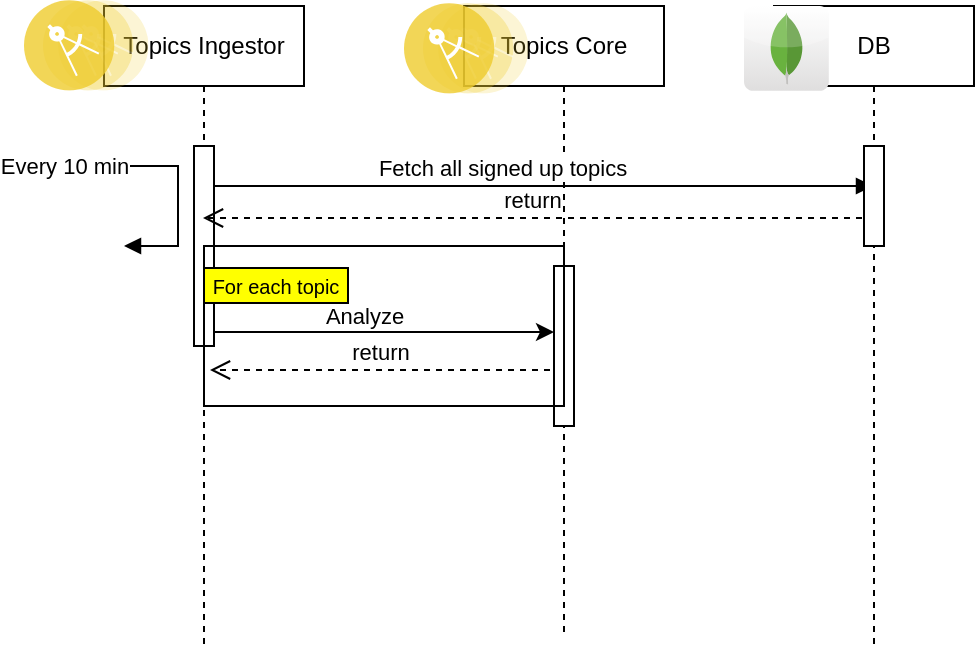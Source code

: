 <mxfile version="23.1.7" type="device">
  <diagram name="Page-1" id="2YBvvXClWsGukQMizWep">
    <mxGraphModel dx="2524" dy="786" grid="1" gridSize="10" guides="1" tooltips="1" connect="1" arrows="1" fold="1" page="1" pageScale="1" pageWidth="850" pageHeight="1100" math="0" shadow="0">
      <root>
        <mxCell id="0" />
        <mxCell id="1" parent="0" />
        <mxCell id="aM9ryv3xv72pqoxQDRHE-1" value="Topics Ingestor" style="shape=umlLifeline;perimeter=lifelinePerimeter;whiteSpace=wrap;html=1;container=0;dropTarget=0;collapsible=0;recursiveResize=0;outlineConnect=0;portConstraint=eastwest;newEdgeStyle={&quot;edgeStyle&quot;:&quot;elbowEdgeStyle&quot;,&quot;elbow&quot;:&quot;vertical&quot;,&quot;curved&quot;:0,&quot;rounded&quot;:0};" parent="1" vertex="1">
          <mxGeometry x="40" y="40" width="100" height="320" as="geometry" />
        </mxCell>
        <mxCell id="aM9ryv3xv72pqoxQDRHE-2" value="" style="html=1;points=[];perimeter=orthogonalPerimeter;outlineConnect=0;targetShapes=umlLifeline;portConstraint=eastwest;newEdgeStyle={&quot;edgeStyle&quot;:&quot;elbowEdgeStyle&quot;,&quot;elbow&quot;:&quot;vertical&quot;,&quot;curved&quot;:0,&quot;rounded&quot;:0};" parent="aM9ryv3xv72pqoxQDRHE-1" vertex="1">
          <mxGeometry x="45" y="70" width="10" height="100" as="geometry" />
        </mxCell>
        <mxCell id="aM9ryv3xv72pqoxQDRHE-5" value="Topics Core" style="shape=umlLifeline;perimeter=lifelinePerimeter;whiteSpace=wrap;html=1;container=0;dropTarget=0;collapsible=0;recursiveResize=0;outlineConnect=0;portConstraint=eastwest;newEdgeStyle={&quot;edgeStyle&quot;:&quot;elbowEdgeStyle&quot;,&quot;elbow&quot;:&quot;vertical&quot;,&quot;curved&quot;:0,&quot;rounded&quot;:0};" parent="1" vertex="1">
          <mxGeometry x="220" y="40" width="100" height="315" as="geometry" />
        </mxCell>
        <mxCell id="aM9ryv3xv72pqoxQDRHE-6" value="" style="html=1;points=[];perimeter=orthogonalPerimeter;outlineConnect=0;targetShapes=umlLifeline;portConstraint=eastwest;newEdgeStyle={&quot;edgeStyle&quot;:&quot;elbowEdgeStyle&quot;,&quot;elbow&quot;:&quot;vertical&quot;,&quot;curved&quot;:0,&quot;rounded&quot;:0};" parent="aM9ryv3xv72pqoxQDRHE-5" vertex="1">
          <mxGeometry x="45" y="130" width="10" height="80" as="geometry" />
        </mxCell>
        <mxCell id="aM9ryv3xv72pqoxQDRHE-7" value="" style="html=1;verticalAlign=bottom;endArrow=block;edgeStyle=elbowEdgeStyle;elbow=vertical;curved=0;rounded=0;" parent="1" target="fSr2NTSRaPwt5kagfi9k-12" edge="1">
          <mxGeometry relative="1" as="geometry">
            <mxPoint x="95" y="130" as="sourcePoint" />
            <Array as="points">
              <mxPoint x="180" y="130" />
            </Array>
            <mxPoint x="265" y="130" as="targetPoint" />
          </mxGeometry>
        </mxCell>
        <mxCell id="fSr2NTSRaPwt5kagfi9k-19" value="Fetch all signed up topics" style="edgeLabel;html=1;align=center;verticalAlign=middle;resizable=0;points=[];" vertex="1" connectable="0" parent="aM9ryv3xv72pqoxQDRHE-7">
          <mxGeometry x="-0.141" y="2" relative="1" as="geometry">
            <mxPoint x="2" y="-7" as="offset" />
          </mxGeometry>
        </mxCell>
        <mxCell id="aM9ryv3xv72pqoxQDRHE-8" value="return" style="html=1;verticalAlign=bottom;endArrow=open;dashed=1;endSize=8;edgeStyle=elbowEdgeStyle;elbow=vertical;curved=0;rounded=0;" parent="1" edge="1">
          <mxGeometry relative="1" as="geometry">
            <mxPoint x="93" y="222" as="targetPoint" />
            <Array as="points">
              <mxPoint x="188" y="222" />
            </Array>
            <mxPoint x="263" y="222" as="sourcePoint" />
          </mxGeometry>
        </mxCell>
        <mxCell id="fSr2NTSRaPwt5kagfi9k-1" value="" style="image;aspect=fixed;perimeter=ellipsePerimeter;html=1;align=center;shadow=0;dashed=0;fontColor=#4277BB;labelBackgroundColor=default;fontSize=12;spacingTop=3;image=img/lib/ibm/applications/microservice.svg;" vertex="1" parent="1">
          <mxGeometry y="37" width="62.2" height="45.4" as="geometry" />
        </mxCell>
        <mxCell id="fSr2NTSRaPwt5kagfi9k-12" value="DB" style="shape=umlLifeline;perimeter=lifelinePerimeter;whiteSpace=wrap;html=1;container=0;dropTarget=0;collapsible=0;recursiveResize=0;outlineConnect=0;portConstraint=eastwest;newEdgeStyle={&quot;edgeStyle&quot;:&quot;elbowEdgeStyle&quot;,&quot;elbow&quot;:&quot;vertical&quot;,&quot;curved&quot;:0,&quot;rounded&quot;:0};" vertex="1" parent="1">
          <mxGeometry x="375" y="40" width="100" height="320" as="geometry" />
        </mxCell>
        <mxCell id="fSr2NTSRaPwt5kagfi9k-13" value="" style="html=1;points=[];perimeter=orthogonalPerimeter;outlineConnect=0;targetShapes=umlLifeline;portConstraint=eastwest;newEdgeStyle={&quot;edgeStyle&quot;:&quot;elbowEdgeStyle&quot;,&quot;elbow&quot;:&quot;vertical&quot;,&quot;curved&quot;:0,&quot;rounded&quot;:0};" vertex="1" parent="fSr2NTSRaPwt5kagfi9k-12">
          <mxGeometry x="45" y="70" width="10" height="50" as="geometry" />
        </mxCell>
        <mxCell id="fSr2NTSRaPwt5kagfi9k-11" value="" style="dashed=0;outlineConnect=0;html=1;align=center;labelPosition=center;verticalLabelPosition=bottom;verticalAlign=top;shape=mxgraph.webicons.mongodb;gradientColor=#DFDEDE" vertex="1" parent="1">
          <mxGeometry x="360" y="40" width="42.4" height="42.4" as="geometry" />
        </mxCell>
        <mxCell id="fSr2NTSRaPwt5kagfi9k-23" value="" style="html=1;verticalAlign=bottom;endArrow=block;edgeStyle=elbowEdgeStyle;elbow=horizontal;curved=0;rounded=0;" edge="1" parent="1">
          <mxGeometry relative="1" as="geometry">
            <mxPoint x="52" y="120" as="sourcePoint" />
            <Array as="points">
              <mxPoint x="77" y="120" />
            </Array>
            <mxPoint x="50" y="160" as="targetPoint" />
          </mxGeometry>
        </mxCell>
        <mxCell id="fSr2NTSRaPwt5kagfi9k-46" value="Every 10 min" style="edgeLabel;html=1;align=center;verticalAlign=middle;resizable=0;points=[];" vertex="1" connectable="0" parent="fSr2NTSRaPwt5kagfi9k-23">
          <mxGeometry x="-0.848" y="3" relative="1" as="geometry">
            <mxPoint x="-39" y="3" as="offset" />
          </mxGeometry>
        </mxCell>
        <mxCell id="fSr2NTSRaPwt5kagfi9k-39" value="" style="image;aspect=fixed;perimeter=ellipsePerimeter;html=1;align=center;shadow=0;dashed=0;fontColor=#4277BB;labelBackgroundColor=default;fontSize=12;spacingTop=3;image=img/lib/ibm/applications/microservice.svg;" vertex="1" parent="1">
          <mxGeometry x="190" y="38.5" width="62.2" height="45.4" as="geometry" />
        </mxCell>
        <mxCell id="fSr2NTSRaPwt5kagfi9k-51" value="return" style="html=1;verticalAlign=bottom;endArrow=open;dashed=1;endSize=8;edgeStyle=elbowEdgeStyle;elbow=vertical;curved=0;rounded=0;" edge="1" parent="1">
          <mxGeometry relative="1" as="geometry">
            <mxPoint x="89.5" y="146" as="targetPoint" />
            <Array as="points">
              <mxPoint x="344" y="146" />
            </Array>
            <mxPoint x="419" y="146" as="sourcePoint" />
          </mxGeometry>
        </mxCell>
        <mxCell id="fSr2NTSRaPwt5kagfi9k-55" value="" style="edgeStyle=elbowEdgeStyle;rounded=0;orthogonalLoop=1;jettySize=auto;html=1;elbow=vertical;curved=0;" edge="1" parent="1">
          <mxGeometry relative="1" as="geometry">
            <mxPoint x="95" y="203" as="sourcePoint" />
            <mxPoint x="265" y="203" as="targetPoint" />
          </mxGeometry>
        </mxCell>
        <mxCell id="fSr2NTSRaPwt5kagfi9k-56" value="Analyze" style="edgeLabel;html=1;align=center;verticalAlign=middle;resizable=0;points=[];" vertex="1" connectable="0" parent="fSr2NTSRaPwt5kagfi9k-55">
          <mxGeometry x="-0.506" y="3" relative="1" as="geometry">
            <mxPoint x="33" y="-5" as="offset" />
          </mxGeometry>
        </mxCell>
        <mxCell id="fSr2NTSRaPwt5kagfi9k-69" value="" style="rounded=0;whiteSpace=wrap;html=1;fillColor=none;" vertex="1" parent="1">
          <mxGeometry x="90" y="160" width="180" height="80" as="geometry" />
        </mxCell>
        <mxCell id="fSr2NTSRaPwt5kagfi9k-70" value="&lt;font style=&quot;font-size: 10px;&quot;&gt;For each topic&lt;/font&gt;" style="rounded=0;whiteSpace=wrap;html=1;fillColor=#FFFF00;" vertex="1" parent="1">
          <mxGeometry x="90" y="171" width="72" height="17.5" as="geometry" />
        </mxCell>
      </root>
    </mxGraphModel>
  </diagram>
</mxfile>
